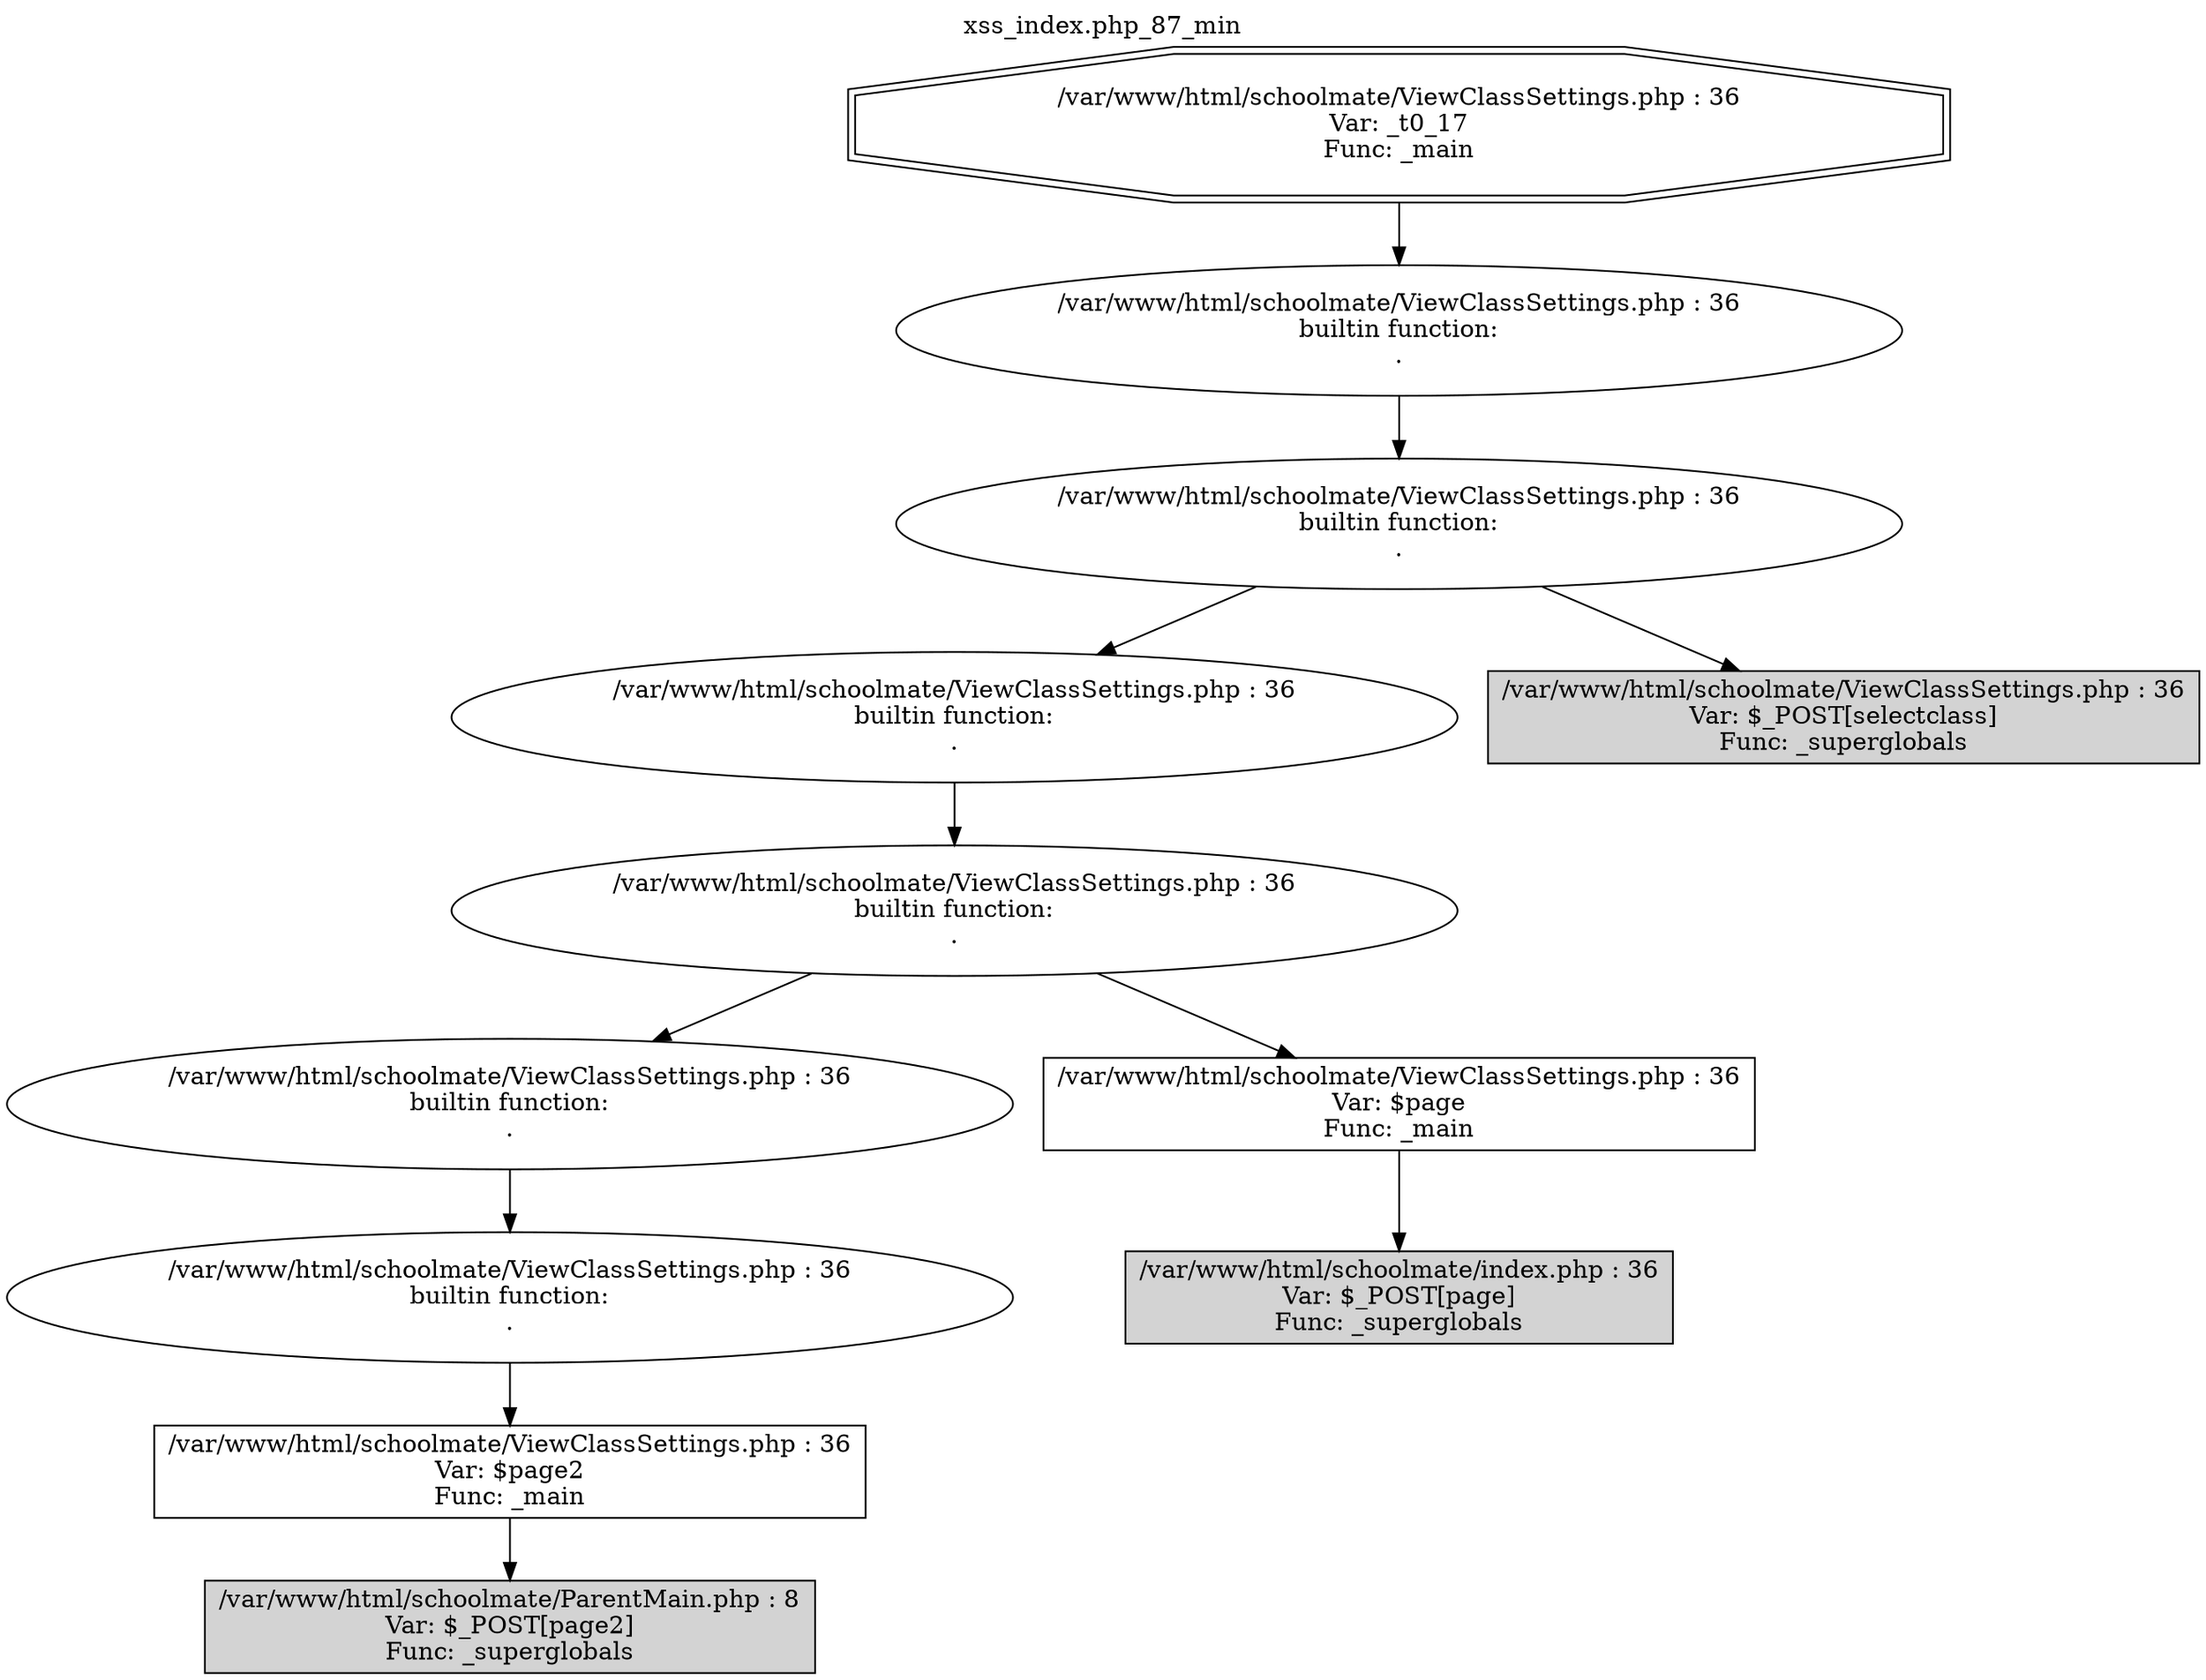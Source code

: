 digraph cfg {
  label="xss_index.php_87_min";
  labelloc=t;
  n1 [shape=doubleoctagon, label="/var/www/html/schoolmate/ViewClassSettings.php : 36\nVar: _t0_17\nFunc: _main\n"];
  n2 [shape=ellipse, label="/var/www/html/schoolmate/ViewClassSettings.php : 36\nbuiltin function:\n.\n"];
  n3 [shape=ellipse, label="/var/www/html/schoolmate/ViewClassSettings.php : 36\nbuiltin function:\n.\n"];
  n4 [shape=ellipse, label="/var/www/html/schoolmate/ViewClassSettings.php : 36\nbuiltin function:\n.\n"];
  n5 [shape=ellipse, label="/var/www/html/schoolmate/ViewClassSettings.php : 36\nbuiltin function:\n.\n"];
  n6 [shape=ellipse, label="/var/www/html/schoolmate/ViewClassSettings.php : 36\nbuiltin function:\n.\n"];
  n7 [shape=ellipse, label="/var/www/html/schoolmate/ViewClassSettings.php : 36\nbuiltin function:\n.\n"];
  n8 [shape=box, label="/var/www/html/schoolmate/ViewClassSettings.php : 36\nVar: $page2\nFunc: _main\n"];
  n9 [shape=box, label="/var/www/html/schoolmate/ParentMain.php : 8\nVar: $_POST[page2]\nFunc: _superglobals\n",style=filled];
  n10 [shape=box, label="/var/www/html/schoolmate/ViewClassSettings.php : 36\nVar: $page\nFunc: _main\n"];
  n11 [shape=box, label="/var/www/html/schoolmate/index.php : 36\nVar: $_POST[page]\nFunc: _superglobals\n",style=filled];
  n12 [shape=box, label="/var/www/html/schoolmate/ViewClassSettings.php : 36\nVar: $_POST[selectclass]\nFunc: _superglobals\n",style=filled];
  n1 -> n2;
  n2 -> n3;
  n3 -> n4;
  n3 -> n12;
  n4 -> n5;
  n5 -> n6;
  n5 -> n10;
  n6 -> n7;
  n7 -> n8;
  n8 -> n9;
  n10 -> n11;
}
